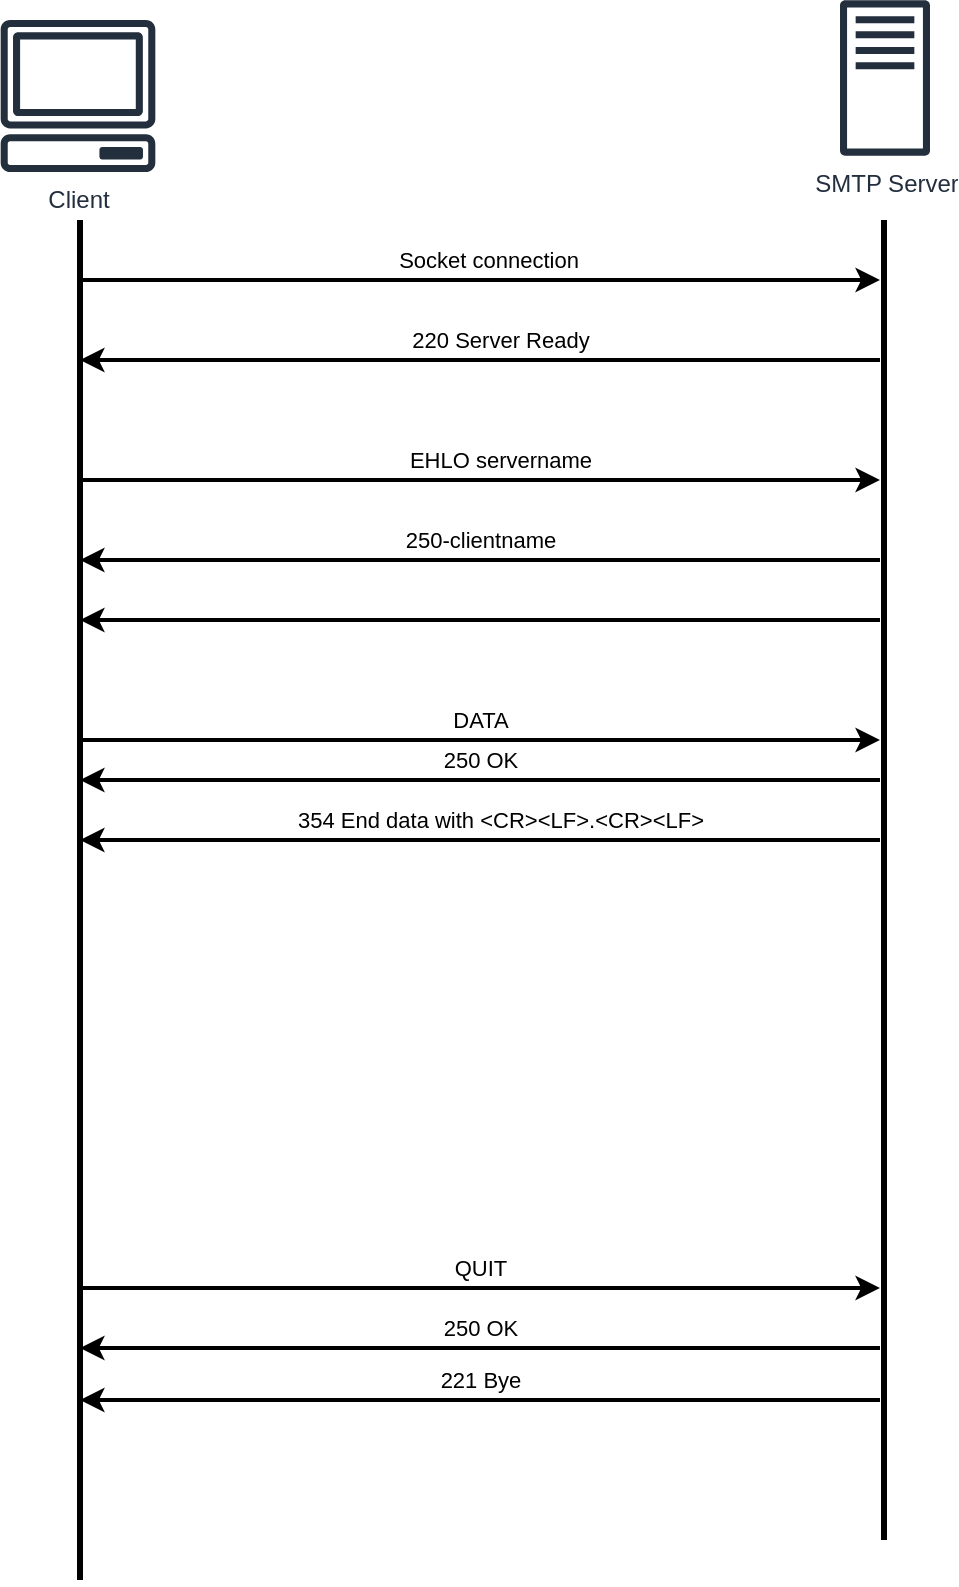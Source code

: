 <mxfile version="15.8.8" type="device"><diagram id="kgpKYQtTHZ0yAKxKKP6v" name="Page-1"><mxGraphModel dx="746" dy="493" grid="1" gridSize="10" guides="1" tooltips="1" connect="1" arrows="1" fold="1" page="1" pageScale="1" pageWidth="850" pageHeight="1100" math="0" shadow="0"><root><mxCell id="0"/><mxCell id="1" parent="0"/><mxCell id="5Z5Xge4MPAPtJOC9tcow-3" value="SMTP Server" style="sketch=0;outlineConnect=0;fontColor=#232F3E;gradientColor=none;fillColor=#232F3D;strokeColor=none;dashed=0;verticalLabelPosition=bottom;verticalAlign=top;align=center;html=1;fontSize=12;fontStyle=0;aspect=fixed;pointerEvents=1;shape=mxgraph.aws4.traditional_server;" vertex="1" parent="1"><mxGeometry x="540" y="50" width="45" height="78" as="geometry"/></mxCell><mxCell id="5Z5Xge4MPAPtJOC9tcow-5" value="Client" style="sketch=0;outlineConnect=0;fontColor=#232F3E;gradientColor=none;fillColor=#232F3D;strokeColor=none;dashed=0;verticalLabelPosition=bottom;verticalAlign=top;align=center;html=1;fontSize=12;fontStyle=0;aspect=fixed;pointerEvents=1;shape=mxgraph.aws4.client;" vertex="1" parent="1"><mxGeometry x="120" y="60" width="78" height="76" as="geometry"/></mxCell><mxCell id="5Z5Xge4MPAPtJOC9tcow-6" value="" style="endArrow=none;html=1;rounded=0;strokeWidth=3;" edge="1" parent="1"><mxGeometry width="50" height="50" relative="1" as="geometry"><mxPoint x="160" y="840" as="sourcePoint"/><mxPoint x="160" y="160" as="targetPoint"/></mxGeometry></mxCell><mxCell id="5Z5Xge4MPAPtJOC9tcow-7" value="" style="endArrow=none;html=1;rounded=0;strokeWidth=3;" edge="1" parent="1"><mxGeometry width="50" height="50" relative="1" as="geometry"><mxPoint x="562" y="820" as="sourcePoint"/><mxPoint x="562" y="160" as="targetPoint"/></mxGeometry></mxCell><mxCell id="5Z5Xge4MPAPtJOC9tcow-8" value="EHLO servername" style="endArrow=classic;html=1;rounded=0;strokeWidth=2;" edge="1" parent="1"><mxGeometry x="0.05" y="10" width="50" height="50" relative="1" as="geometry"><mxPoint x="160" y="290" as="sourcePoint"/><mxPoint x="560" y="290" as="targetPoint"/><mxPoint as="offset"/></mxGeometry></mxCell><mxCell id="5Z5Xge4MPAPtJOC9tcow-9" value="220 Server Ready" style="endArrow=classic;html=1;rounded=0;strokeWidth=2;" edge="1" parent="1"><mxGeometry x="-0.05" y="-10" width="50" height="50" relative="1" as="geometry"><mxPoint x="560" y="230" as="sourcePoint"/><mxPoint x="160" y="230" as="targetPoint"/><mxPoint as="offset"/></mxGeometry></mxCell><mxCell id="5Z5Xge4MPAPtJOC9tcow-11" value="" style="endArrow=classic;html=1;rounded=0;strokeWidth=2;" edge="1" parent="1"><mxGeometry width="50" height="50" relative="1" as="geometry"><mxPoint x="160" y="190" as="sourcePoint"/><mxPoint x="560" y="190" as="targetPoint"/></mxGeometry></mxCell><mxCell id="5Z5Xge4MPAPtJOC9tcow-12" value="Socket connection" style="edgeLabel;html=1;align=center;verticalAlign=middle;resizable=0;points=[];" vertex="1" connectable="0" parent="5Z5Xge4MPAPtJOC9tcow-11"><mxGeometry x="0.02" y="1" relative="1" as="geometry"><mxPoint y="-9" as="offset"/></mxGeometry></mxCell><mxCell id="5Z5Xge4MPAPtJOC9tcow-14" value="250-clientname" style="endArrow=classic;html=1;rounded=0;strokeWidth=2;" edge="1" parent="1"><mxGeometry y="-10" width="50" height="50" relative="1" as="geometry"><mxPoint x="560" y="330" as="sourcePoint"/><mxPoint x="160" y="330" as="targetPoint"/><mxPoint as="offset"/></mxGeometry></mxCell><mxCell id="5Z5Xge4MPAPtJOC9tcow-17" value="" style="endArrow=classic;html=1;rounded=0;strokeWidth=2;" edge="1" parent="1"><mxGeometry width="50" height="50" relative="1" as="geometry"><mxPoint x="560" y="360" as="sourcePoint"/><mxPoint x="160" y="360" as="targetPoint"/></mxGeometry></mxCell><mxCell id="5Z5Xge4MPAPtJOC9tcow-19" value="" style="endArrow=classic;html=1;rounded=0;strokeWidth=2;" edge="1" parent="1"><mxGeometry width="50" height="50" relative="1" as="geometry"><mxPoint x="160" y="694" as="sourcePoint"/><mxPoint x="560" y="694" as="targetPoint"/></mxGeometry></mxCell><mxCell id="5Z5Xge4MPAPtJOC9tcow-21" value="QUIT" style="edgeLabel;html=1;align=center;verticalAlign=middle;resizable=0;points=[];" vertex="1" connectable="0" parent="5Z5Xge4MPAPtJOC9tcow-19"><mxGeometry x="0.06" y="3" relative="1" as="geometry"><mxPoint x="-12" y="-7" as="offset"/></mxGeometry></mxCell><mxCell id="5Z5Xge4MPAPtJOC9tcow-20" value="354 End data with &amp;lt;CR&amp;gt;&amp;lt;LF&amp;gt;.&amp;lt;CR&amp;gt;&amp;lt;LF&amp;gt;" style="endArrow=classic;html=1;rounded=0;strokeWidth=2;" edge="1" parent="1"><mxGeometry x="-0.05" y="-10" width="50" height="50" relative="1" as="geometry"><mxPoint x="560" y="470" as="sourcePoint"/><mxPoint x="160" y="470" as="targetPoint"/><mxPoint as="offset"/></mxGeometry></mxCell><mxCell id="5Z5Xge4MPAPtJOC9tcow-24" value="250 OK" style="endArrow=classic;html=1;rounded=0;strokeWidth=2;" edge="1" parent="1"><mxGeometry y="-10" width="50" height="50" relative="1" as="geometry"><mxPoint x="560" y="724" as="sourcePoint"/><mxPoint x="160" y="724" as="targetPoint"/><mxPoint as="offset"/></mxGeometry></mxCell><mxCell id="5Z5Xge4MPAPtJOC9tcow-25" value="DATA" style="endArrow=classic;html=1;rounded=0;strokeWidth=2;" edge="1" parent="1"><mxGeometry y="10" width="50" height="50" relative="1" as="geometry"><mxPoint x="160" y="420" as="sourcePoint"/><mxPoint x="560" y="420" as="targetPoint"/><mxPoint as="offset"/></mxGeometry></mxCell><mxCell id="5Z5Xge4MPAPtJOC9tcow-26" value="250 OK" style="endArrow=classic;html=1;rounded=0;strokeWidth=2;" edge="1" parent="1"><mxGeometry y="-10" width="50" height="50" relative="1" as="geometry"><mxPoint x="560" y="440" as="sourcePoint"/><mxPoint x="160" y="440" as="targetPoint"/><mxPoint as="offset"/></mxGeometry></mxCell><mxCell id="5Z5Xge4MPAPtJOC9tcow-27" value="221 Bye" style="endArrow=classic;html=1;rounded=0;strokeWidth=2;" edge="1" parent="1"><mxGeometry y="-10" width="50" height="50" relative="1" as="geometry"><mxPoint x="560" y="750" as="sourcePoint"/><mxPoint x="160" y="750" as="targetPoint"/><mxPoint as="offset"/></mxGeometry></mxCell></root></mxGraphModel></diagram></mxfile>